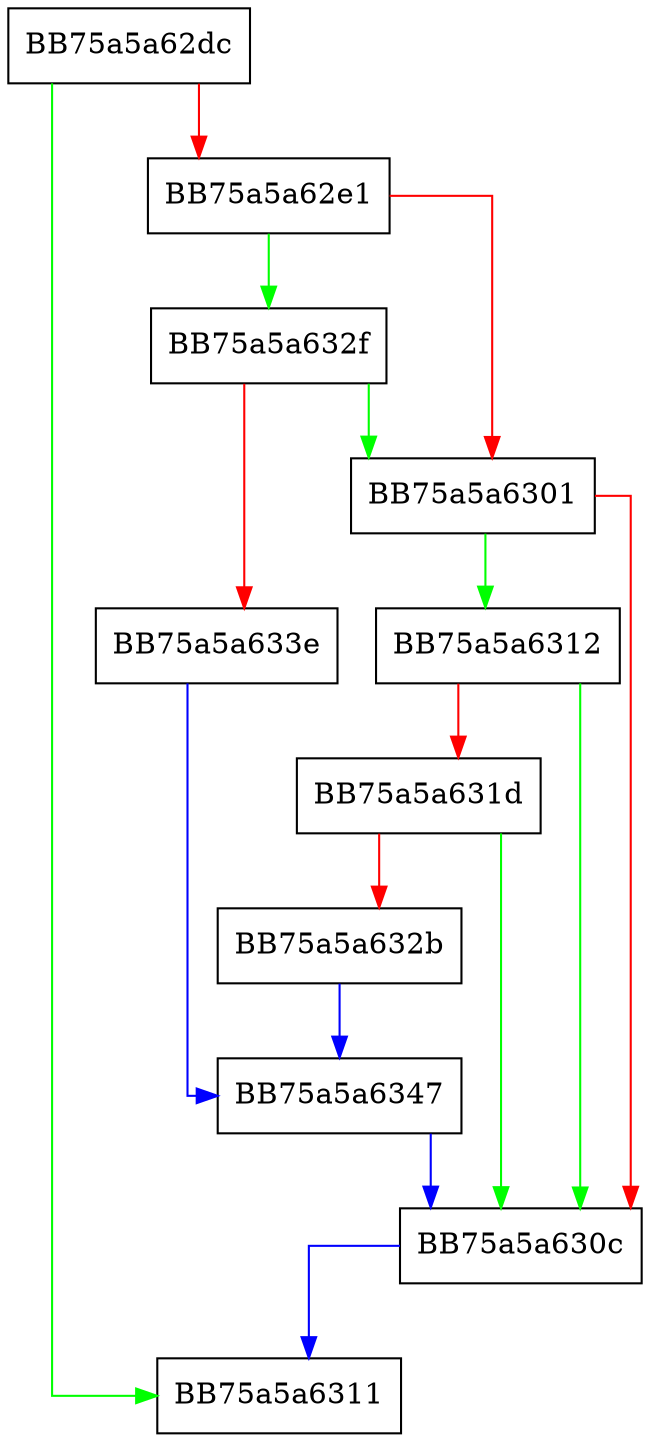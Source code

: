 digraph set_opcode_attrib {
  node [shape="box"];
  graph [splines=ortho];
  BB75a5a62dc -> BB75a5a6311 [color="green"];
  BB75a5a62dc -> BB75a5a62e1 [color="red"];
  BB75a5a62e1 -> BB75a5a632f [color="green"];
  BB75a5a62e1 -> BB75a5a6301 [color="red"];
  BB75a5a6301 -> BB75a5a6312 [color="green"];
  BB75a5a6301 -> BB75a5a630c [color="red"];
  BB75a5a630c -> BB75a5a6311 [color="blue"];
  BB75a5a6312 -> BB75a5a630c [color="green"];
  BB75a5a6312 -> BB75a5a631d [color="red"];
  BB75a5a631d -> BB75a5a630c [color="green"];
  BB75a5a631d -> BB75a5a632b [color="red"];
  BB75a5a632b -> BB75a5a6347 [color="blue"];
  BB75a5a632f -> BB75a5a6301 [color="green"];
  BB75a5a632f -> BB75a5a633e [color="red"];
  BB75a5a633e -> BB75a5a6347 [color="blue"];
  BB75a5a6347 -> BB75a5a630c [color="blue"];
}